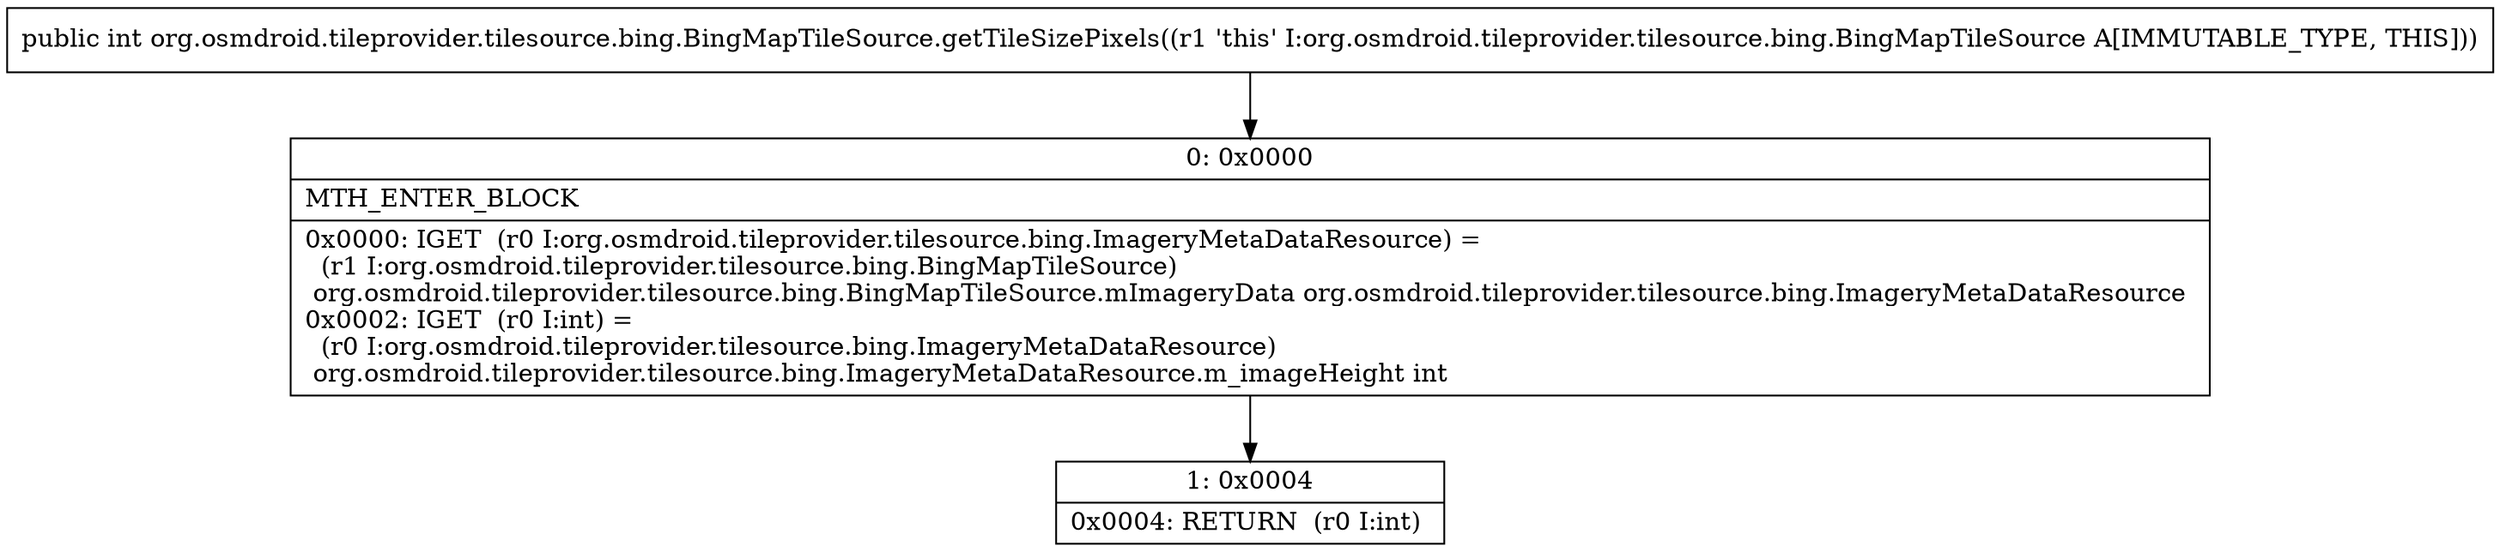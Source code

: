 digraph "CFG fororg.osmdroid.tileprovider.tilesource.bing.BingMapTileSource.getTileSizePixels()I" {
Node_0 [shape=record,label="{0\:\ 0x0000|MTH_ENTER_BLOCK\l|0x0000: IGET  (r0 I:org.osmdroid.tileprovider.tilesource.bing.ImageryMetaDataResource) = \l  (r1 I:org.osmdroid.tileprovider.tilesource.bing.BingMapTileSource)\l org.osmdroid.tileprovider.tilesource.bing.BingMapTileSource.mImageryData org.osmdroid.tileprovider.tilesource.bing.ImageryMetaDataResource \l0x0002: IGET  (r0 I:int) = \l  (r0 I:org.osmdroid.tileprovider.tilesource.bing.ImageryMetaDataResource)\l org.osmdroid.tileprovider.tilesource.bing.ImageryMetaDataResource.m_imageHeight int \l}"];
Node_1 [shape=record,label="{1\:\ 0x0004|0x0004: RETURN  (r0 I:int) \l}"];
MethodNode[shape=record,label="{public int org.osmdroid.tileprovider.tilesource.bing.BingMapTileSource.getTileSizePixels((r1 'this' I:org.osmdroid.tileprovider.tilesource.bing.BingMapTileSource A[IMMUTABLE_TYPE, THIS])) }"];
MethodNode -> Node_0;
Node_0 -> Node_1;
}

